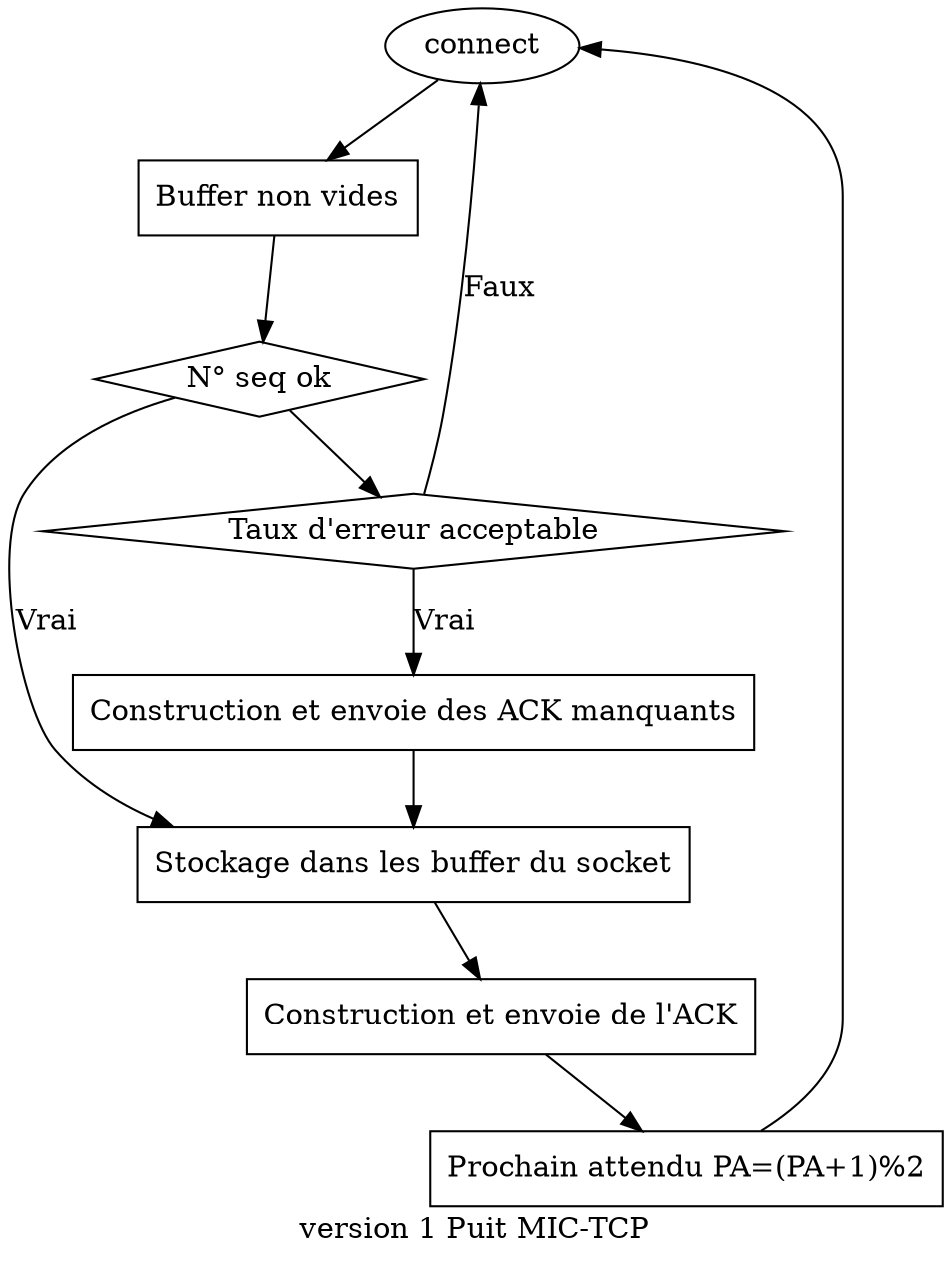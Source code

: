 digraph G_MIC_TCP{
    label="version 1 Puit MIC-TCP";
n0[label="connect", shape="ellipse"]
n1[label="Buffer non vides", shape="invtrapeze"]
n2[label="N° seq ok",shape="diamond"]
n2_1[label="Taux d'erreur acceptable",shape="diamond"]
n2_2[label="Construction et envoie des ACK manquants",shape="rectangle"]
n2->n2_1
n2_1 -> n2_2[label="Vrai"]
n2_2 -> n3
n2_1 -> n0[label="Faux"]
n3[label="Stockage dans les buffer du socket",shape="rectangle"]
n4[label="Construction et envoie de l'ACK",shape="rectangle"]
n5[label="Prochain attendu PA=(PA+1)%2", shape="rectangle"]
n0->n1->n2
n2->n3[label="Vrai"]
n3->n4->n5->n0
}
